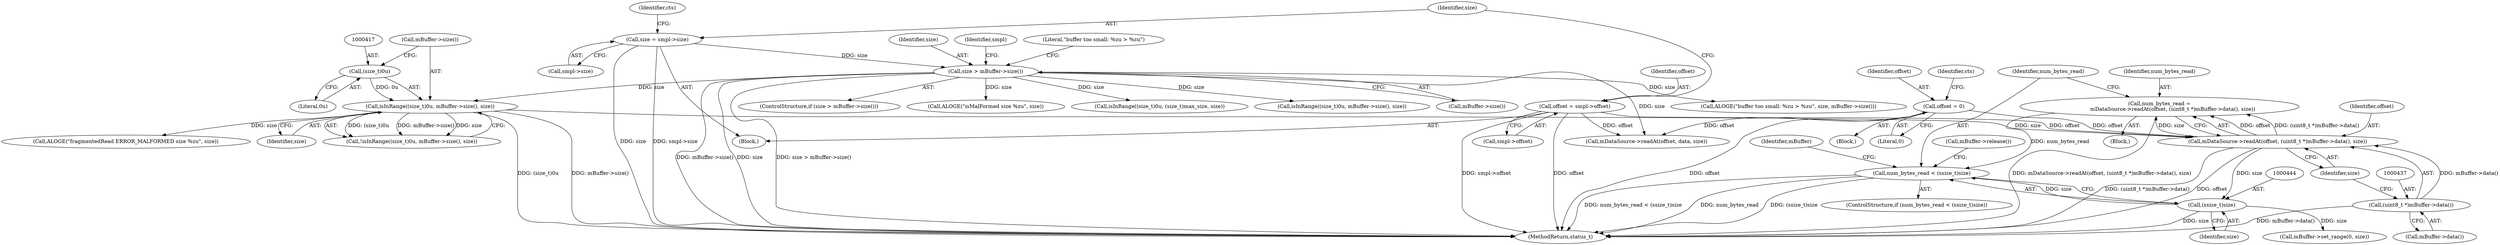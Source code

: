 digraph "0_Android_5403587a74aee2fb57076528c3927851531c8afb@API" {
"1000441" [label="(Call,num_bytes_read < (ssize_t)size)"];
"1000432" [label="(Call,num_bytes_read =\n                mDataSource->readAt(offset, (uint8_t *)mBuffer->data(), size))"];
"1000434" [label="(Call,mDataSource->readAt(offset, (uint8_t *)mBuffer->data(), size))"];
"1000238" [label="(Call,offset = 0)"];
"1000303" [label="(Call,offset = smpl->offset)"];
"1000436" [label="(Call,(uint8_t *)mBuffer->data())"];
"1000415" [label="(Call,isInRange((size_t)0u, mBuffer->size(), size))"];
"1000416" [label="(Call,(size_t)0u)"];
"1000347" [label="(Call,size > mBuffer->size())"];
"1000308" [label="(Call,size = smpl->size)"];
"1000443" [label="(Call,(ssize_t)size)"];
"1000439" [label="(Identifier,size)"];
"1000436" [label="(Call,(uint8_t *)mBuffer->data())"];
"1000348" [label="(Identifier,size)"];
"1000445" [label="(Identifier,size)"];
"1000349" [label="(Call,mBuffer->size())"];
"1000942" [label="(MethodReturn,status_t)"];
"1000258" [label="(Block,)"];
"1000314" [label="(Identifier,cts)"];
"1000416" [label="(Call,(size_t)0u)"];
"1000303" [label="(Call,offset = smpl->offset)"];
"1000694" [label="(Call,mDataSource->readAt(offset, data, size))"];
"1000414" [label="(Call,!isInRange((size_t)0u, mBuffer->size(), size))"];
"1000443" [label="(Call,(ssize_t)size)"];
"1000305" [label="(Call,smpl->offset)"];
"1000432" [label="(Call,num_bytes_read =\n                mDataSource->readAt(offset, (uint8_t *)mBuffer->data(), size))"];
"1000359" [label="(Identifier,smpl)"];
"1000418" [label="(Literal,0u)"];
"1000457" [label="(Identifier,mBuffer)"];
"1000309" [label="(Identifier,size)"];
"1000351" [label="(Call,ALOGE(\"buffer too small: %zu > %zu\", size, mBuffer->size()))"];
"1000308" [label="(Call,size = smpl->size)"];
"1000346" [label="(ControlStructure,if (size > mBuffer->size()))"];
"1000441" [label="(Call,num_bytes_read < (ssize_t)size)"];
"1000419" [label="(Call,mBuffer->size())"];
"1000240" [label="(Literal,0)"];
"1000678" [label="(Call,ALOGE(\"isMalFormed size %zu\", size))"];
"1000433" [label="(Identifier,num_bytes_read)"];
"1000304" [label="(Identifier,offset)"];
"1000310" [label="(Call,smpl->size)"];
"1000106" [label="(Block,)"];
"1000244" [label="(Identifier,cts)"];
"1000347" [label="(Call,size > mBuffer->size())"];
"1000426" [label="(Call,ALOGE(\"fragmentedRead ERROR_MALFORMED size %zu\", size))"];
"1000238" [label="(Call,offset = 0)"];
"1000434" [label="(Call,mDataSource->readAt(offset, (uint8_t *)mBuffer->data(), size))"];
"1000654" [label="(Call,isInRange((size_t)0u, (size_t)max_size, size))"];
"1000438" [label="(Call,mBuffer->data())"];
"1000412" [label="(Block,)"];
"1000440" [label="(ControlStructure,if (num_bytes_read < (ssize_t)size))"];
"1000420" [label="(Identifier,size)"];
"1000447" [label="(Call,mBuffer->release())"];
"1000415" [label="(Call,isInRange((size_t)0u, mBuffer->size(), size))"];
"1000459" [label="(Call,mBuffer->set_range(0, size))"];
"1000442" [label="(Identifier,num_bytes_read)"];
"1000352" [label="(Literal,\"buffer too small: %zu > %zu\")"];
"1000435" [label="(Identifier,offset)"];
"1000624" [label="(Call,isInRange((size_t)0u, mBuffer->size(), size))"];
"1000239" [label="(Identifier,offset)"];
"1000441" -> "1000440"  [label="AST: "];
"1000441" -> "1000443"  [label="CFG: "];
"1000442" -> "1000441"  [label="AST: "];
"1000443" -> "1000441"  [label="AST: "];
"1000447" -> "1000441"  [label="CFG: "];
"1000457" -> "1000441"  [label="CFG: "];
"1000441" -> "1000942"  [label="DDG: num_bytes_read"];
"1000441" -> "1000942"  [label="DDG: (ssize_t)size"];
"1000441" -> "1000942"  [label="DDG: num_bytes_read < (ssize_t)size"];
"1000432" -> "1000441"  [label="DDG: num_bytes_read"];
"1000443" -> "1000441"  [label="DDG: size"];
"1000432" -> "1000412"  [label="AST: "];
"1000432" -> "1000434"  [label="CFG: "];
"1000433" -> "1000432"  [label="AST: "];
"1000434" -> "1000432"  [label="AST: "];
"1000442" -> "1000432"  [label="CFG: "];
"1000432" -> "1000942"  [label="DDG: mDataSource->readAt(offset, (uint8_t *)mBuffer->data(), size)"];
"1000434" -> "1000432"  [label="DDG: offset"];
"1000434" -> "1000432"  [label="DDG: (uint8_t *)mBuffer->data()"];
"1000434" -> "1000432"  [label="DDG: size"];
"1000434" -> "1000439"  [label="CFG: "];
"1000435" -> "1000434"  [label="AST: "];
"1000436" -> "1000434"  [label="AST: "];
"1000439" -> "1000434"  [label="AST: "];
"1000434" -> "1000942"  [label="DDG: (uint8_t *)mBuffer->data()"];
"1000434" -> "1000942"  [label="DDG: offset"];
"1000238" -> "1000434"  [label="DDG: offset"];
"1000303" -> "1000434"  [label="DDG: offset"];
"1000436" -> "1000434"  [label="DDG: mBuffer->data()"];
"1000415" -> "1000434"  [label="DDG: size"];
"1000434" -> "1000443"  [label="DDG: size"];
"1000238" -> "1000106"  [label="AST: "];
"1000238" -> "1000240"  [label="CFG: "];
"1000239" -> "1000238"  [label="AST: "];
"1000240" -> "1000238"  [label="AST: "];
"1000244" -> "1000238"  [label="CFG: "];
"1000238" -> "1000942"  [label="DDG: offset"];
"1000238" -> "1000694"  [label="DDG: offset"];
"1000303" -> "1000258"  [label="AST: "];
"1000303" -> "1000305"  [label="CFG: "];
"1000304" -> "1000303"  [label="AST: "];
"1000305" -> "1000303"  [label="AST: "];
"1000309" -> "1000303"  [label="CFG: "];
"1000303" -> "1000942"  [label="DDG: offset"];
"1000303" -> "1000942"  [label="DDG: smpl->offset"];
"1000303" -> "1000694"  [label="DDG: offset"];
"1000436" -> "1000438"  [label="CFG: "];
"1000437" -> "1000436"  [label="AST: "];
"1000438" -> "1000436"  [label="AST: "];
"1000439" -> "1000436"  [label="CFG: "];
"1000436" -> "1000942"  [label="DDG: mBuffer->data()"];
"1000415" -> "1000414"  [label="AST: "];
"1000415" -> "1000420"  [label="CFG: "];
"1000416" -> "1000415"  [label="AST: "];
"1000419" -> "1000415"  [label="AST: "];
"1000420" -> "1000415"  [label="AST: "];
"1000414" -> "1000415"  [label="CFG: "];
"1000415" -> "1000942"  [label="DDG: (size_t)0u"];
"1000415" -> "1000942"  [label="DDG: mBuffer->size()"];
"1000415" -> "1000414"  [label="DDG: (size_t)0u"];
"1000415" -> "1000414"  [label="DDG: mBuffer->size()"];
"1000415" -> "1000414"  [label="DDG: size"];
"1000416" -> "1000415"  [label="DDG: 0u"];
"1000347" -> "1000415"  [label="DDG: size"];
"1000415" -> "1000426"  [label="DDG: size"];
"1000416" -> "1000418"  [label="CFG: "];
"1000417" -> "1000416"  [label="AST: "];
"1000418" -> "1000416"  [label="AST: "];
"1000419" -> "1000416"  [label="CFG: "];
"1000347" -> "1000346"  [label="AST: "];
"1000347" -> "1000349"  [label="CFG: "];
"1000348" -> "1000347"  [label="AST: "];
"1000349" -> "1000347"  [label="AST: "];
"1000352" -> "1000347"  [label="CFG: "];
"1000359" -> "1000347"  [label="CFG: "];
"1000347" -> "1000942"  [label="DDG: mBuffer->size()"];
"1000347" -> "1000942"  [label="DDG: size"];
"1000347" -> "1000942"  [label="DDG: size > mBuffer->size()"];
"1000308" -> "1000347"  [label="DDG: size"];
"1000347" -> "1000351"  [label="DDG: size"];
"1000347" -> "1000624"  [label="DDG: size"];
"1000347" -> "1000654"  [label="DDG: size"];
"1000347" -> "1000678"  [label="DDG: size"];
"1000347" -> "1000694"  [label="DDG: size"];
"1000308" -> "1000258"  [label="AST: "];
"1000308" -> "1000310"  [label="CFG: "];
"1000309" -> "1000308"  [label="AST: "];
"1000310" -> "1000308"  [label="AST: "];
"1000314" -> "1000308"  [label="CFG: "];
"1000308" -> "1000942"  [label="DDG: smpl->size"];
"1000308" -> "1000942"  [label="DDG: size"];
"1000443" -> "1000445"  [label="CFG: "];
"1000444" -> "1000443"  [label="AST: "];
"1000445" -> "1000443"  [label="AST: "];
"1000443" -> "1000942"  [label="DDG: size"];
"1000443" -> "1000459"  [label="DDG: size"];
}
